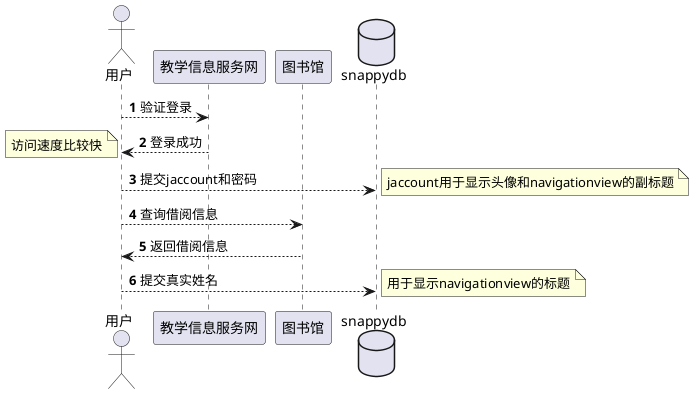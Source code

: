 @startuml
autonumber
actor 用户
用户 --> 教学信息服务网 :验证登录
教学信息服务网 --> 用户 :登录成功
note left: 访问速度比较快
participant 图书馆
database snappydb
用户--> snappydb:提交jaccount和密码
note right : jaccount用于显示头像和navigationview的副标题
用户-->图书馆: 查询借阅信息
图书馆-->用户: 返回借阅信息
用户--> snappydb:提交真实姓名
note right:用于显示navigationview的标题
@enduml